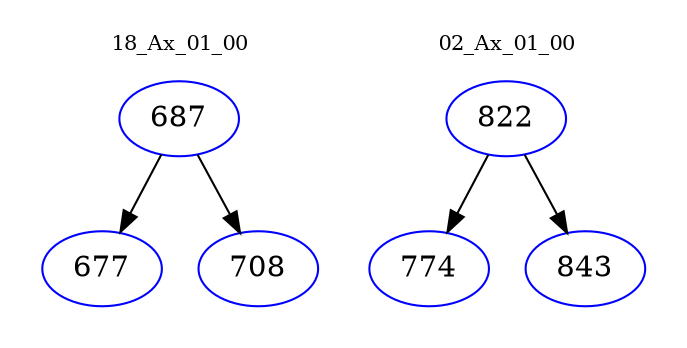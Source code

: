 digraph{
subgraph cluster_0 {
color = white
label = "18_Ax_01_00";
fontsize=10;
T0_687 [label="687", color="blue"]
T0_687 -> T0_677 [color="black"]
T0_677 [label="677", color="blue"]
T0_687 -> T0_708 [color="black"]
T0_708 [label="708", color="blue"]
}
subgraph cluster_1 {
color = white
label = "02_Ax_01_00";
fontsize=10;
T1_822 [label="822", color="blue"]
T1_822 -> T1_774 [color="black"]
T1_774 [label="774", color="blue"]
T1_822 -> T1_843 [color="black"]
T1_843 [label="843", color="blue"]
}
}
